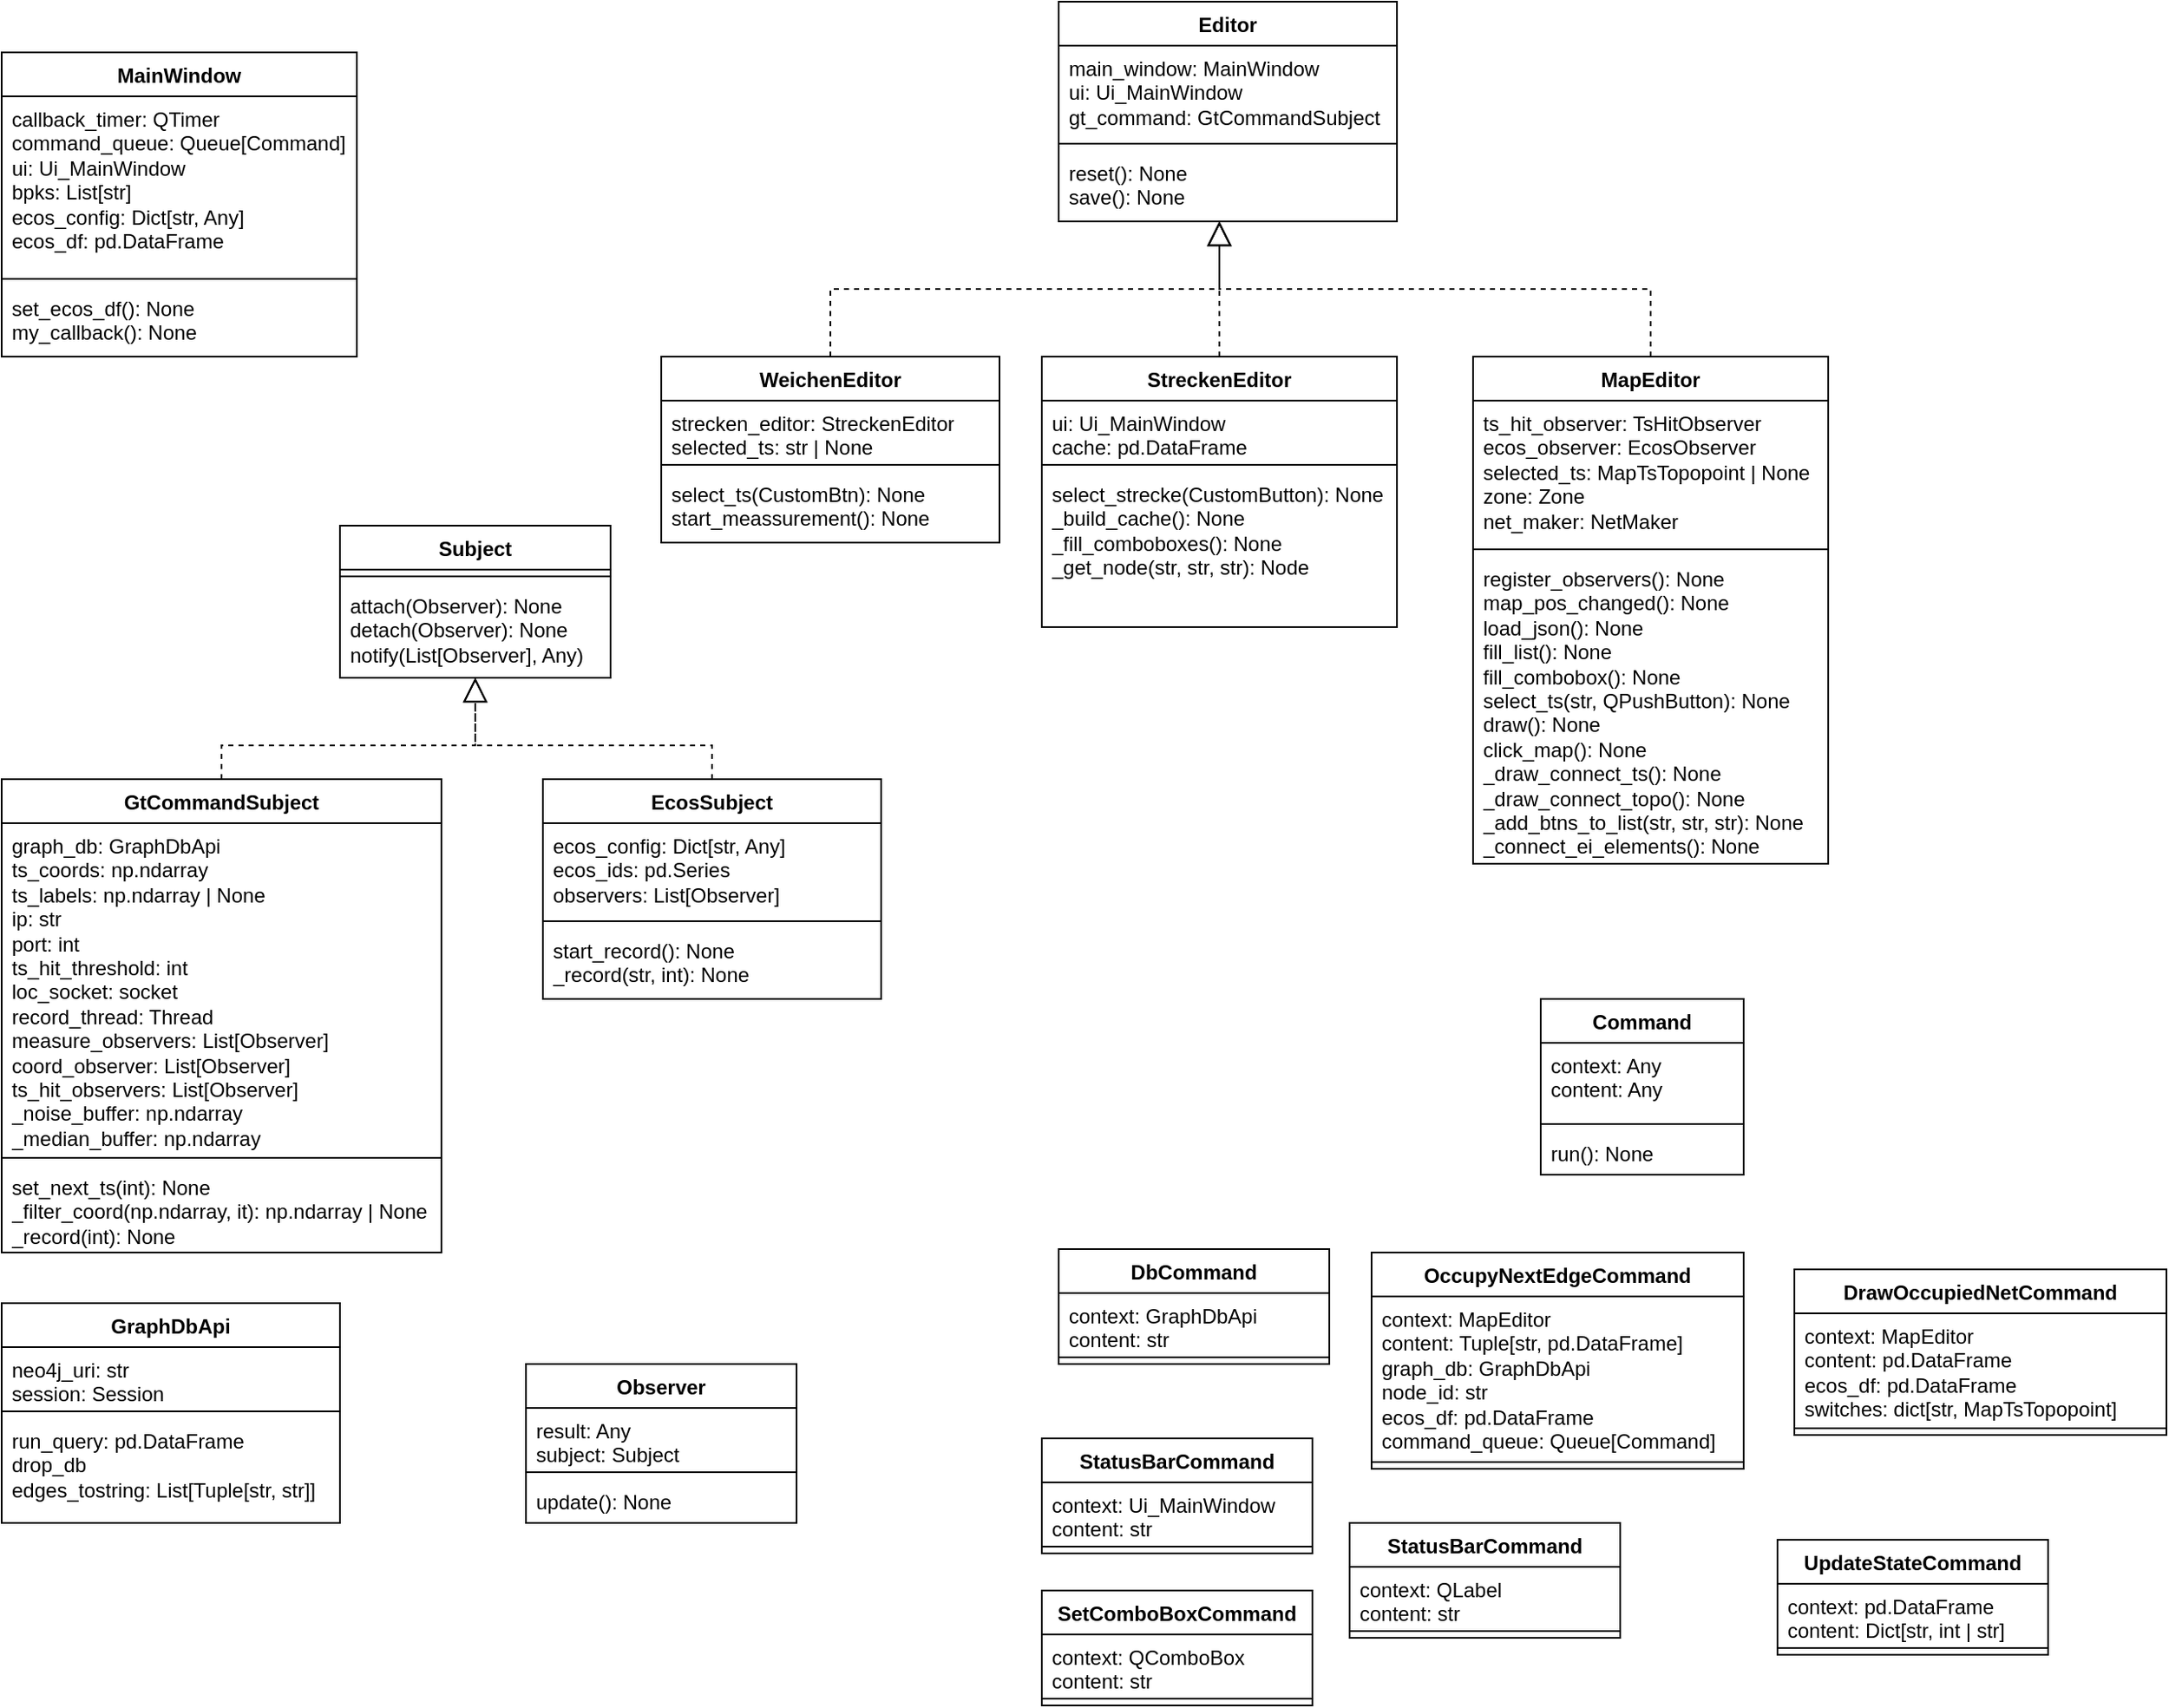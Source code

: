 <mxfile version="22.1.21" type="github">
  <diagram id="C5RBs43oDa-KdzZeNtuy" name="Page-1">
    <mxGraphModel dx="1418" dy="743" grid="1" gridSize="10" guides="1" tooltips="1" connect="1" arrows="1" fold="1" page="1" pageScale="1" pageWidth="827" pageHeight="1169" math="0" shadow="0">
      <root>
        <mxCell id="WIyWlLk6GJQsqaUBKTNV-0" />
        <mxCell id="WIyWlLk6GJQsqaUBKTNV-1" parent="WIyWlLk6GJQsqaUBKTNV-0" />
        <mxCell id="AQtNqByRrbC6djsVxBHW-5" value="GraphDbApi" style="swimlane;fontStyle=1;align=center;verticalAlign=top;childLayout=stackLayout;horizontal=1;startSize=26;horizontalStack=0;resizeParent=1;resizeParentMax=0;resizeLast=0;collapsible=1;marginBottom=0;whiteSpace=wrap;html=1;" parent="WIyWlLk6GJQsqaUBKTNV-1" vertex="1">
          <mxGeometry x="30" y="780" width="200" height="130" as="geometry" />
        </mxCell>
        <mxCell id="AQtNqByRrbC6djsVxBHW-6" value="neo4j_uri: str&lt;br&gt;session: Session" style="text;strokeColor=none;fillColor=none;align=left;verticalAlign=top;spacingLeft=4;spacingRight=4;overflow=hidden;rotatable=0;points=[[0,0.5],[1,0.5]];portConstraint=eastwest;whiteSpace=wrap;html=1;" parent="AQtNqByRrbC6djsVxBHW-5" vertex="1">
          <mxGeometry y="26" width="200" height="34" as="geometry" />
        </mxCell>
        <mxCell id="AQtNqByRrbC6djsVxBHW-7" value="" style="line;strokeWidth=1;fillColor=none;align=left;verticalAlign=middle;spacingTop=-1;spacingLeft=3;spacingRight=3;rotatable=0;labelPosition=right;points=[];portConstraint=eastwest;strokeColor=inherit;" parent="AQtNqByRrbC6djsVxBHW-5" vertex="1">
          <mxGeometry y="60" width="200" height="8" as="geometry" />
        </mxCell>
        <mxCell id="AQtNqByRrbC6djsVxBHW-8" value="run_query: pd.DataFrame&lt;br&gt;drop_db&lt;br&gt;edges_tostring: List[Tuple[str, str]]" style="text;strokeColor=none;fillColor=none;align=left;verticalAlign=top;spacingLeft=4;spacingRight=4;overflow=hidden;rotatable=0;points=[[0,0.5],[1,0.5]];portConstraint=eastwest;whiteSpace=wrap;html=1;" parent="AQtNqByRrbC6djsVxBHW-5" vertex="1">
          <mxGeometry y="68" width="200" height="62" as="geometry" />
        </mxCell>
        <mxCell id="AQtNqByRrbC6djsVxBHW-9" value="MainWindow" style="swimlane;fontStyle=1;align=center;verticalAlign=top;childLayout=stackLayout;horizontal=1;startSize=26;horizontalStack=0;resizeParent=1;resizeParentMax=0;resizeLast=0;collapsible=1;marginBottom=0;whiteSpace=wrap;html=1;" parent="WIyWlLk6GJQsqaUBKTNV-1" vertex="1">
          <mxGeometry x="30" y="40" width="210" height="180" as="geometry" />
        </mxCell>
        <mxCell id="AQtNqByRrbC6djsVxBHW-10" value="callback_timer: QTimer&lt;br&gt;command_queue: Queue[Command]&lt;br&gt;ui: Ui_MainWindow&lt;br&gt;bpks: List[str]&lt;br&gt;ecos_config: Dict[str, Any]&lt;br&gt;ecos_df: pd.DataFrame" style="text;strokeColor=none;fillColor=none;align=left;verticalAlign=top;spacingLeft=4;spacingRight=4;overflow=hidden;rotatable=0;points=[[0,0.5],[1,0.5]];portConstraint=eastwest;whiteSpace=wrap;html=1;" parent="AQtNqByRrbC6djsVxBHW-9" vertex="1">
          <mxGeometry y="26" width="210" height="104" as="geometry" />
        </mxCell>
        <mxCell id="AQtNqByRrbC6djsVxBHW-11" value="" style="line;strokeWidth=1;fillColor=none;align=left;verticalAlign=middle;spacingTop=-1;spacingLeft=3;spacingRight=3;rotatable=0;labelPosition=right;points=[];portConstraint=eastwest;strokeColor=inherit;" parent="AQtNqByRrbC6djsVxBHW-9" vertex="1">
          <mxGeometry y="130" width="210" height="8" as="geometry" />
        </mxCell>
        <mxCell id="AQtNqByRrbC6djsVxBHW-12" value="set_ecos_df(): None&lt;br&gt;my_callback(): None" style="text;strokeColor=none;fillColor=none;align=left;verticalAlign=top;spacingLeft=4;spacingRight=4;overflow=hidden;rotatable=0;points=[[0,0.5],[1,0.5]];portConstraint=eastwest;whiteSpace=wrap;html=1;" parent="AQtNqByRrbC6djsVxBHW-9" vertex="1">
          <mxGeometry y="138" width="210" height="42" as="geometry" />
        </mxCell>
        <mxCell id="AQtNqByRrbC6djsVxBHW-13" value="Command" style="swimlane;fontStyle=1;align=center;verticalAlign=top;childLayout=stackLayout;horizontal=1;startSize=26;horizontalStack=0;resizeParent=1;resizeParentMax=0;resizeLast=0;collapsible=1;marginBottom=0;whiteSpace=wrap;html=1;" parent="WIyWlLk6GJQsqaUBKTNV-1" vertex="1">
          <mxGeometry x="940" y="600" width="120" height="104" as="geometry" />
        </mxCell>
        <mxCell id="AQtNqByRrbC6djsVxBHW-14" value="context: Any&lt;br&gt;content: Any" style="text;strokeColor=none;fillColor=none;align=left;verticalAlign=top;spacingLeft=4;spacingRight=4;overflow=hidden;rotatable=0;points=[[0,0.5],[1,0.5]];portConstraint=eastwest;whiteSpace=wrap;html=1;" parent="AQtNqByRrbC6djsVxBHW-13" vertex="1">
          <mxGeometry y="26" width="120" height="44" as="geometry" />
        </mxCell>
        <mxCell id="AQtNqByRrbC6djsVxBHW-15" value="" style="line;strokeWidth=1;fillColor=none;align=left;verticalAlign=middle;spacingTop=-1;spacingLeft=3;spacingRight=3;rotatable=0;labelPosition=right;points=[];portConstraint=eastwest;strokeColor=inherit;" parent="AQtNqByRrbC6djsVxBHW-13" vertex="1">
          <mxGeometry y="70" width="120" height="8" as="geometry" />
        </mxCell>
        <mxCell id="AQtNqByRrbC6djsVxBHW-16" value="run(): None" style="text;strokeColor=none;fillColor=none;align=left;verticalAlign=top;spacingLeft=4;spacingRight=4;overflow=hidden;rotatable=0;points=[[0,0.5],[1,0.5]];portConstraint=eastwest;whiteSpace=wrap;html=1;" parent="AQtNqByRrbC6djsVxBHW-13" vertex="1">
          <mxGeometry y="78" width="120" height="26" as="geometry" />
        </mxCell>
        <mxCell id="AQtNqByRrbC6djsVxBHW-17" value="GtCommandSubject" style="swimlane;fontStyle=1;align=center;verticalAlign=top;childLayout=stackLayout;horizontal=1;startSize=26;horizontalStack=0;resizeParent=1;resizeParentMax=0;resizeLast=0;collapsible=1;marginBottom=0;whiteSpace=wrap;html=1;" parent="WIyWlLk6GJQsqaUBKTNV-1" vertex="1">
          <mxGeometry x="30" y="470" width="260" height="280" as="geometry" />
        </mxCell>
        <mxCell id="AQtNqByRrbC6djsVxBHW-18" value="graph_db: GraphDbApi&lt;br&gt;ts_coords: np.ndarray&lt;br&gt;ts_labels: np.ndarray | None&lt;br&gt;ip: str&lt;br&gt;port: int&lt;br&gt;ts_hit_threshold: int&lt;br&gt;loc_socket: socket&lt;br&gt;record_thread: Thread&lt;br&gt;measure_observers: List[Observer]&lt;br&gt;coord_observer: List[Observer]&lt;br&gt;ts_hit_observers: List[Observer]&lt;br&gt;_noise_buffer: np.ndarray&lt;br&gt;_median_buffer: np.ndarray" style="text;strokeColor=none;fillColor=none;align=left;verticalAlign=top;spacingLeft=4;spacingRight=4;overflow=hidden;rotatable=0;points=[[0,0.5],[1,0.5]];portConstraint=eastwest;whiteSpace=wrap;html=1;" parent="AQtNqByRrbC6djsVxBHW-17" vertex="1">
          <mxGeometry y="26" width="260" height="194" as="geometry" />
        </mxCell>
        <mxCell id="AQtNqByRrbC6djsVxBHW-19" value="" style="line;strokeWidth=1;fillColor=none;align=left;verticalAlign=middle;spacingTop=-1;spacingLeft=3;spacingRight=3;rotatable=0;labelPosition=right;points=[];portConstraint=eastwest;strokeColor=inherit;" parent="AQtNqByRrbC6djsVxBHW-17" vertex="1">
          <mxGeometry y="220" width="260" height="8" as="geometry" />
        </mxCell>
        <mxCell id="AQtNqByRrbC6djsVxBHW-20" value="set_next_ts(int): None&lt;br&gt;_filter_coord(np.ndarray, it): np.ndarray | None&lt;br&gt;_record(int): None" style="text;strokeColor=none;fillColor=none;align=left;verticalAlign=top;spacingLeft=4;spacingRight=4;overflow=hidden;rotatable=0;points=[[0,0.5],[1,0.5]];portConstraint=eastwest;whiteSpace=wrap;html=1;" parent="AQtNqByRrbC6djsVxBHW-17" vertex="1">
          <mxGeometry y="228" width="260" height="52" as="geometry" />
        </mxCell>
        <mxCell id="AQtNqByRrbC6djsVxBHW-21" value="EcosSubject" style="swimlane;fontStyle=1;align=center;verticalAlign=top;childLayout=stackLayout;horizontal=1;startSize=26;horizontalStack=0;resizeParent=1;resizeParentMax=0;resizeLast=0;collapsible=1;marginBottom=0;whiteSpace=wrap;html=1;" parent="WIyWlLk6GJQsqaUBKTNV-1" vertex="1">
          <mxGeometry x="350" y="470" width="200" height="130" as="geometry" />
        </mxCell>
        <mxCell id="AQtNqByRrbC6djsVxBHW-22" value="ecos_config: Dict[str, Any]&lt;br&gt;ecos_ids: pd.Series&lt;br&gt;observers: List[Observer]" style="text;strokeColor=none;fillColor=none;align=left;verticalAlign=top;spacingLeft=4;spacingRight=4;overflow=hidden;rotatable=0;points=[[0,0.5],[1,0.5]];portConstraint=eastwest;whiteSpace=wrap;html=1;" parent="AQtNqByRrbC6djsVxBHW-21" vertex="1">
          <mxGeometry y="26" width="200" height="54" as="geometry" />
        </mxCell>
        <mxCell id="AQtNqByRrbC6djsVxBHW-23" value="" style="line;strokeWidth=1;fillColor=none;align=left;verticalAlign=middle;spacingTop=-1;spacingLeft=3;spacingRight=3;rotatable=0;labelPosition=right;points=[];portConstraint=eastwest;strokeColor=inherit;" parent="AQtNqByRrbC6djsVxBHW-21" vertex="1">
          <mxGeometry y="80" width="200" height="8" as="geometry" />
        </mxCell>
        <mxCell id="AQtNqByRrbC6djsVxBHW-24" value="start_record(): None&lt;br&gt;_record(str, int): None" style="text;strokeColor=none;fillColor=none;align=left;verticalAlign=top;spacingLeft=4;spacingRight=4;overflow=hidden;rotatable=0;points=[[0,0.5],[1,0.5]];portConstraint=eastwest;whiteSpace=wrap;html=1;" parent="AQtNqByRrbC6djsVxBHW-21" vertex="1">
          <mxGeometry y="88" width="200" height="42" as="geometry" />
        </mxCell>
        <mxCell id="AQtNqByRrbC6djsVxBHW-25" value="WeichenEditor" style="swimlane;fontStyle=1;align=center;verticalAlign=top;childLayout=stackLayout;horizontal=1;startSize=26;horizontalStack=0;resizeParent=1;resizeParentMax=0;resizeLast=0;collapsible=1;marginBottom=0;whiteSpace=wrap;html=1;" parent="WIyWlLk6GJQsqaUBKTNV-1" vertex="1">
          <mxGeometry x="420" y="220" width="200" height="110" as="geometry" />
        </mxCell>
        <mxCell id="AQtNqByRrbC6djsVxBHW-26" value="strecken_editor: StreckenEditor&lt;br&gt;selected_ts: str | None" style="text;strokeColor=none;fillColor=none;align=left;verticalAlign=top;spacingLeft=4;spacingRight=4;overflow=hidden;rotatable=0;points=[[0,0.5],[1,0.5]];portConstraint=eastwest;whiteSpace=wrap;html=1;" parent="AQtNqByRrbC6djsVxBHW-25" vertex="1">
          <mxGeometry y="26" width="200" height="34" as="geometry" />
        </mxCell>
        <mxCell id="AQtNqByRrbC6djsVxBHW-27" value="" style="line;strokeWidth=1;fillColor=none;align=left;verticalAlign=middle;spacingTop=-1;spacingLeft=3;spacingRight=3;rotatable=0;labelPosition=right;points=[];portConstraint=eastwest;strokeColor=inherit;" parent="AQtNqByRrbC6djsVxBHW-25" vertex="1">
          <mxGeometry y="60" width="200" height="8" as="geometry" />
        </mxCell>
        <mxCell id="AQtNqByRrbC6djsVxBHW-28" value="select_ts(CustomBtn): None&lt;br&gt;start_meassurement(): None" style="text;strokeColor=none;fillColor=none;align=left;verticalAlign=top;spacingLeft=4;spacingRight=4;overflow=hidden;rotatable=0;points=[[0,0.5],[1,0.5]];portConstraint=eastwest;whiteSpace=wrap;html=1;" parent="AQtNqByRrbC6djsVxBHW-25" vertex="1">
          <mxGeometry y="68" width="200" height="42" as="geometry" />
        </mxCell>
        <mxCell id="AQtNqByRrbC6djsVxBHW-29" value="MapEditor" style="swimlane;fontStyle=1;align=center;verticalAlign=top;childLayout=stackLayout;horizontal=1;startSize=26;horizontalStack=0;resizeParent=1;resizeParentMax=0;resizeLast=0;collapsible=1;marginBottom=0;whiteSpace=wrap;html=1;" parent="WIyWlLk6GJQsqaUBKTNV-1" vertex="1">
          <mxGeometry x="900" y="220" width="210" height="300" as="geometry" />
        </mxCell>
        <mxCell id="AQtNqByRrbC6djsVxBHW-30" value="ts_hit_observer: TsHitObserver&lt;br&gt;ecos_observer: EcosObserver&lt;br&gt;selected_ts: MapTsTopopoint | None&lt;br&gt;zone: Zone&lt;br&gt;net_maker: NetMaker" style="text;strokeColor=none;fillColor=none;align=left;verticalAlign=top;spacingLeft=4;spacingRight=4;overflow=hidden;rotatable=0;points=[[0,0.5],[1,0.5]];portConstraint=eastwest;whiteSpace=wrap;html=1;" parent="AQtNqByRrbC6djsVxBHW-29" vertex="1">
          <mxGeometry y="26" width="210" height="84" as="geometry" />
        </mxCell>
        <mxCell id="AQtNqByRrbC6djsVxBHW-31" value="" style="line;strokeWidth=1;fillColor=none;align=left;verticalAlign=middle;spacingTop=-1;spacingLeft=3;spacingRight=3;rotatable=0;labelPosition=right;points=[];portConstraint=eastwest;strokeColor=inherit;" parent="AQtNqByRrbC6djsVxBHW-29" vertex="1">
          <mxGeometry y="110" width="210" height="8" as="geometry" />
        </mxCell>
        <mxCell id="AQtNqByRrbC6djsVxBHW-32" value="register_observers(): None&lt;br&gt;map_pos_changed(): None&lt;br&gt;load_json(): None&lt;br&gt;fill_list(): None&lt;br&gt;fill_combobox(): None&lt;br&gt;select_ts(str, QPushButton): None&lt;br&gt;draw(): None&lt;br&gt;click_map(): None&lt;br&gt;_draw_connect_ts(): None&lt;br&gt;_draw_connect_topo(): None&lt;br&gt;_add_btns_to_list(str, str, str): None&lt;br&gt;_connect_ei_elements(): None" style="text;strokeColor=none;fillColor=none;align=left;verticalAlign=top;spacingLeft=4;spacingRight=4;overflow=hidden;rotatable=0;points=[[0,0.5],[1,0.5]];portConstraint=eastwest;whiteSpace=wrap;html=1;" parent="AQtNqByRrbC6djsVxBHW-29" vertex="1">
          <mxGeometry y="118" width="210" height="182" as="geometry" />
        </mxCell>
        <mxCell id="AQtNqByRrbC6djsVxBHW-33" value="StreckenEditor" style="swimlane;fontStyle=1;align=center;verticalAlign=top;childLayout=stackLayout;horizontal=1;startSize=26;horizontalStack=0;resizeParent=1;resizeParentMax=0;resizeLast=0;collapsible=1;marginBottom=0;whiteSpace=wrap;html=1;" parent="WIyWlLk6GJQsqaUBKTNV-1" vertex="1">
          <mxGeometry x="645" y="220" width="210" height="160" as="geometry" />
        </mxCell>
        <mxCell id="AQtNqByRrbC6djsVxBHW-34" value="ui: Ui_MainWindow&lt;br&gt;cache: pd.DataFrame&lt;br&gt;" style="text;strokeColor=none;fillColor=none;align=left;verticalAlign=top;spacingLeft=4;spacingRight=4;overflow=hidden;rotatable=0;points=[[0,0.5],[1,0.5]];portConstraint=eastwest;whiteSpace=wrap;html=1;" parent="AQtNqByRrbC6djsVxBHW-33" vertex="1">
          <mxGeometry y="26" width="210" height="34" as="geometry" />
        </mxCell>
        <mxCell id="AQtNqByRrbC6djsVxBHW-35" value="" style="line;strokeWidth=1;fillColor=none;align=left;verticalAlign=middle;spacingTop=-1;spacingLeft=3;spacingRight=3;rotatable=0;labelPosition=right;points=[];portConstraint=eastwest;strokeColor=inherit;" parent="AQtNqByRrbC6djsVxBHW-33" vertex="1">
          <mxGeometry y="60" width="210" height="8" as="geometry" />
        </mxCell>
        <mxCell id="AQtNqByRrbC6djsVxBHW-36" value="select_strecke(CustomButton): None&lt;br&gt;_build_cache(): None&lt;br&gt;_fill_comboboxes(): None&lt;br&gt;_get_node(str, str, str): Node" style="text;strokeColor=none;fillColor=none;align=left;verticalAlign=top;spacingLeft=4;spacingRight=4;overflow=hidden;rotatable=0;points=[[0,0.5],[1,0.5]];portConstraint=eastwest;whiteSpace=wrap;html=1;" parent="AQtNqByRrbC6djsVxBHW-33" vertex="1">
          <mxGeometry y="68" width="210" height="92" as="geometry" />
        </mxCell>
        <mxCell id="AQtNqByRrbC6djsVxBHW-37" value="Subject" style="swimlane;fontStyle=1;align=center;verticalAlign=top;childLayout=stackLayout;horizontal=1;startSize=26;horizontalStack=0;resizeParent=1;resizeParentMax=0;resizeLast=0;collapsible=1;marginBottom=0;whiteSpace=wrap;html=1;" parent="WIyWlLk6GJQsqaUBKTNV-1" vertex="1">
          <mxGeometry x="230" y="320" width="160" height="90" as="geometry" />
        </mxCell>
        <mxCell id="AQtNqByRrbC6djsVxBHW-39" value="" style="line;strokeWidth=1;fillColor=none;align=left;verticalAlign=middle;spacingTop=-1;spacingLeft=3;spacingRight=3;rotatable=0;labelPosition=right;points=[];portConstraint=eastwest;strokeColor=inherit;" parent="AQtNqByRrbC6djsVxBHW-37" vertex="1">
          <mxGeometry y="26" width="160" height="8" as="geometry" />
        </mxCell>
        <mxCell id="AQtNqByRrbC6djsVxBHW-40" value="attach(Observer): None&lt;br&gt;detach(Observer): None&lt;br&gt;notify(List[Observer], Any)" style="text;strokeColor=none;fillColor=none;align=left;verticalAlign=top;spacingLeft=4;spacingRight=4;overflow=hidden;rotatable=0;points=[[0,0.5],[1,0.5]];portConstraint=eastwest;whiteSpace=wrap;html=1;" parent="AQtNqByRrbC6djsVxBHW-37" vertex="1">
          <mxGeometry y="34" width="160" height="56" as="geometry" />
        </mxCell>
        <mxCell id="AQtNqByRrbC6djsVxBHW-41" value="Observer" style="swimlane;fontStyle=1;align=center;verticalAlign=top;childLayout=stackLayout;horizontal=1;startSize=26;horizontalStack=0;resizeParent=1;resizeParentMax=0;resizeLast=0;collapsible=1;marginBottom=0;whiteSpace=wrap;html=1;" parent="WIyWlLk6GJQsqaUBKTNV-1" vertex="1">
          <mxGeometry x="340" y="816" width="160" height="94" as="geometry" />
        </mxCell>
        <mxCell id="AQtNqByRrbC6djsVxBHW-42" value="result: Any&lt;br&gt;subject: Subject" style="text;strokeColor=none;fillColor=none;align=left;verticalAlign=top;spacingLeft=4;spacingRight=4;overflow=hidden;rotatable=0;points=[[0,0.5],[1,0.5]];portConstraint=eastwest;whiteSpace=wrap;html=1;" parent="AQtNqByRrbC6djsVxBHW-41" vertex="1">
          <mxGeometry y="26" width="160" height="34" as="geometry" />
        </mxCell>
        <mxCell id="AQtNqByRrbC6djsVxBHW-43" value="" style="line;strokeWidth=1;fillColor=none;align=left;verticalAlign=middle;spacingTop=-1;spacingLeft=3;spacingRight=3;rotatable=0;labelPosition=right;points=[];portConstraint=eastwest;strokeColor=inherit;" parent="AQtNqByRrbC6djsVxBHW-41" vertex="1">
          <mxGeometry y="60" width="160" height="8" as="geometry" />
        </mxCell>
        <mxCell id="AQtNqByRrbC6djsVxBHW-44" value="update(): None" style="text;strokeColor=none;fillColor=none;align=left;verticalAlign=top;spacingLeft=4;spacingRight=4;overflow=hidden;rotatable=0;points=[[0,0.5],[1,0.5]];portConstraint=eastwest;whiteSpace=wrap;html=1;" parent="AQtNqByRrbC6djsVxBHW-41" vertex="1">
          <mxGeometry y="68" width="160" height="26" as="geometry" />
        </mxCell>
        <mxCell id="AQtNqByRrbC6djsVxBHW-45" value="" style="endArrow=block;dashed=1;endFill=0;endSize=12;html=1;rounded=0;exitX=0.5;exitY=0;exitDx=0;exitDy=0;" parent="WIyWlLk6GJQsqaUBKTNV-1" source="AQtNqByRrbC6djsVxBHW-17" edge="1">
          <mxGeometry width="160" relative="1" as="geometry">
            <mxPoint x="130" y="450" as="sourcePoint" />
            <mxPoint x="310" y="410" as="targetPoint" />
            <Array as="points">
              <mxPoint x="160" y="450" />
              <mxPoint x="310" y="450" />
            </Array>
          </mxGeometry>
        </mxCell>
        <mxCell id="AQtNqByRrbC6djsVxBHW-46" value="" style="endArrow=block;dashed=1;endFill=0;endSize=12;html=1;rounded=0;exitX=0.5;exitY=0;exitDx=0;exitDy=0;" parent="WIyWlLk6GJQsqaUBKTNV-1" source="AQtNqByRrbC6djsVxBHW-21" edge="1">
          <mxGeometry width="160" relative="1" as="geometry">
            <mxPoint x="170" y="480" as="sourcePoint" />
            <mxPoint x="310" y="410" as="targetPoint" />
            <Array as="points">
              <mxPoint x="450" y="450" />
              <mxPoint x="310" y="450" />
            </Array>
          </mxGeometry>
        </mxCell>
        <mxCell id="AQtNqByRrbC6djsVxBHW-47" value="Editor" style="swimlane;fontStyle=1;align=center;verticalAlign=top;childLayout=stackLayout;horizontal=1;startSize=26;horizontalStack=0;resizeParent=1;resizeParentMax=0;resizeLast=0;collapsible=1;marginBottom=0;whiteSpace=wrap;html=1;" parent="WIyWlLk6GJQsqaUBKTNV-1" vertex="1">
          <mxGeometry x="655" y="10" width="200" height="130" as="geometry" />
        </mxCell>
        <mxCell id="AQtNqByRrbC6djsVxBHW-48" value="main_window: MainWindow&lt;br&gt;ui: Ui_MainWindow&lt;br&gt;gt_command: GtCommandSubject" style="text;strokeColor=none;fillColor=none;align=left;verticalAlign=top;spacingLeft=4;spacingRight=4;overflow=hidden;rotatable=0;points=[[0,0.5],[1,0.5]];portConstraint=eastwest;whiteSpace=wrap;html=1;" parent="AQtNqByRrbC6djsVxBHW-47" vertex="1">
          <mxGeometry y="26" width="200" height="54" as="geometry" />
        </mxCell>
        <mxCell id="AQtNqByRrbC6djsVxBHW-49" value="" style="line;strokeWidth=1;fillColor=none;align=left;verticalAlign=middle;spacingTop=-1;spacingLeft=3;spacingRight=3;rotatable=0;labelPosition=right;points=[];portConstraint=eastwest;strokeColor=inherit;" parent="AQtNqByRrbC6djsVxBHW-47" vertex="1">
          <mxGeometry y="80" width="200" height="8" as="geometry" />
        </mxCell>
        <mxCell id="AQtNqByRrbC6djsVxBHW-50" value="reset(): None&lt;br&gt;save(): None" style="text;strokeColor=none;fillColor=none;align=left;verticalAlign=top;spacingLeft=4;spacingRight=4;overflow=hidden;rotatable=0;points=[[0,0.5],[1,0.5]];portConstraint=eastwest;whiteSpace=wrap;html=1;" parent="AQtNqByRrbC6djsVxBHW-47" vertex="1">
          <mxGeometry y="88" width="200" height="42" as="geometry" />
        </mxCell>
        <mxCell id="AQtNqByRrbC6djsVxBHW-51" value="" style="endArrow=block;dashed=1;endFill=0;endSize=12;html=1;rounded=0;exitX=0.5;exitY=0;exitDx=0;exitDy=0;" parent="WIyWlLk6GJQsqaUBKTNV-1" source="AQtNqByRrbC6djsVxBHW-25" edge="1">
          <mxGeometry width="160" relative="1" as="geometry">
            <mxPoint x="560" y="200" as="sourcePoint" />
            <mxPoint x="750" y="140" as="targetPoint" />
            <Array as="points">
              <mxPoint x="520" y="180" />
              <mxPoint x="750" y="180" />
            </Array>
          </mxGeometry>
        </mxCell>
        <mxCell id="AQtNqByRrbC6djsVxBHW-52" value="" style="endArrow=block;dashed=1;endFill=0;endSize=12;html=1;rounded=0;exitX=0.5;exitY=0;exitDx=0;exitDy=0;" parent="WIyWlLk6GJQsqaUBKTNV-1" source="AQtNqByRrbC6djsVxBHW-33" edge="1">
          <mxGeometry width="160" relative="1" as="geometry">
            <mxPoint x="820" y="180" as="sourcePoint" />
            <mxPoint x="750" y="140" as="targetPoint" />
          </mxGeometry>
        </mxCell>
        <mxCell id="AQtNqByRrbC6djsVxBHW-53" value="" style="endArrow=block;dashed=1;endFill=0;endSize=12;html=1;rounded=0;exitX=0.5;exitY=0;exitDx=0;exitDy=0;" parent="WIyWlLk6GJQsqaUBKTNV-1" source="AQtNqByRrbC6djsVxBHW-29" edge="1">
          <mxGeometry width="160" relative="1" as="geometry">
            <mxPoint x="990" y="200" as="sourcePoint" />
            <mxPoint x="750" y="140" as="targetPoint" />
            <Array as="points">
              <mxPoint x="1005" y="180" />
              <mxPoint x="750" y="180" />
            </Array>
          </mxGeometry>
        </mxCell>
        <mxCell id="1g-inLHHgEO3LOKFMF7n-0" value="DbCommand" style="swimlane;fontStyle=1;align=center;verticalAlign=top;childLayout=stackLayout;horizontal=1;startSize=26;horizontalStack=0;resizeParent=1;resizeParentMax=0;resizeLast=0;collapsible=1;marginBottom=0;whiteSpace=wrap;html=1;" vertex="1" parent="WIyWlLk6GJQsqaUBKTNV-1">
          <mxGeometry x="655" y="748" width="160" height="68" as="geometry" />
        </mxCell>
        <mxCell id="1g-inLHHgEO3LOKFMF7n-1" value="context: GraphDbApi&lt;br&gt;content: str" style="text;strokeColor=none;fillColor=none;align=left;verticalAlign=top;spacingLeft=4;spacingRight=4;overflow=hidden;rotatable=0;points=[[0,0.5],[1,0.5]];portConstraint=eastwest;whiteSpace=wrap;html=1;" vertex="1" parent="1g-inLHHgEO3LOKFMF7n-0">
          <mxGeometry y="26" width="160" height="34" as="geometry" />
        </mxCell>
        <mxCell id="1g-inLHHgEO3LOKFMF7n-2" value="" style="line;strokeWidth=1;fillColor=none;align=left;verticalAlign=middle;spacingTop=-1;spacingLeft=3;spacingRight=3;rotatable=0;labelPosition=right;points=[];portConstraint=eastwest;strokeColor=inherit;" vertex="1" parent="1g-inLHHgEO3LOKFMF7n-0">
          <mxGeometry y="60" width="160" height="8" as="geometry" />
        </mxCell>
        <mxCell id="1g-inLHHgEO3LOKFMF7n-4" value="OccupyNextEdgeCommand" style="swimlane;fontStyle=1;align=center;verticalAlign=top;childLayout=stackLayout;horizontal=1;startSize=26;horizontalStack=0;resizeParent=1;resizeParentMax=0;resizeLast=0;collapsible=1;marginBottom=0;whiteSpace=wrap;html=1;" vertex="1" parent="WIyWlLk6GJQsqaUBKTNV-1">
          <mxGeometry x="840" y="750" width="220" height="128" as="geometry" />
        </mxCell>
        <mxCell id="1g-inLHHgEO3LOKFMF7n-5" value="context: MapEditor&lt;br&gt;content: Tuple[str, pd.DataFrame]&lt;br&gt;graph_db: GraphDbApi&lt;br&gt;node_id: str&lt;br&gt;ecos_df: pd.DataFrame&lt;br&gt;command_queue: Queue[Command]" style="text;strokeColor=none;fillColor=none;align=left;verticalAlign=top;spacingLeft=4;spacingRight=4;overflow=hidden;rotatable=0;points=[[0,0.5],[1,0.5]];portConstraint=eastwest;whiteSpace=wrap;html=1;" vertex="1" parent="1g-inLHHgEO3LOKFMF7n-4">
          <mxGeometry y="26" width="220" height="94" as="geometry" />
        </mxCell>
        <mxCell id="1g-inLHHgEO3LOKFMF7n-6" value="" style="line;strokeWidth=1;fillColor=none;align=left;verticalAlign=middle;spacingTop=-1;spacingLeft=3;spacingRight=3;rotatable=0;labelPosition=right;points=[];portConstraint=eastwest;strokeColor=inherit;" vertex="1" parent="1g-inLHHgEO3LOKFMF7n-4">
          <mxGeometry y="120" width="220" height="8" as="geometry" />
        </mxCell>
        <mxCell id="1g-inLHHgEO3LOKFMF7n-7" value="StatusBarCommand" style="swimlane;fontStyle=1;align=center;verticalAlign=top;childLayout=stackLayout;horizontal=1;startSize=26;horizontalStack=0;resizeParent=1;resizeParentMax=0;resizeLast=0;collapsible=1;marginBottom=0;whiteSpace=wrap;html=1;" vertex="1" parent="WIyWlLk6GJQsqaUBKTNV-1">
          <mxGeometry x="645" y="860" width="160" height="68" as="geometry" />
        </mxCell>
        <mxCell id="1g-inLHHgEO3LOKFMF7n-8" value="context: Ui_MainWindow&lt;br&gt;content: str" style="text;strokeColor=none;fillColor=none;align=left;verticalAlign=top;spacingLeft=4;spacingRight=4;overflow=hidden;rotatable=0;points=[[0,0.5],[1,0.5]];portConstraint=eastwest;whiteSpace=wrap;html=1;" vertex="1" parent="1g-inLHHgEO3LOKFMF7n-7">
          <mxGeometry y="26" width="160" height="34" as="geometry" />
        </mxCell>
        <mxCell id="1g-inLHHgEO3LOKFMF7n-9" value="" style="line;strokeWidth=1;fillColor=none;align=left;verticalAlign=middle;spacingTop=-1;spacingLeft=3;spacingRight=3;rotatable=0;labelPosition=right;points=[];portConstraint=eastwest;strokeColor=inherit;" vertex="1" parent="1g-inLHHgEO3LOKFMF7n-7">
          <mxGeometry y="60" width="160" height="8" as="geometry" />
        </mxCell>
        <mxCell id="1g-inLHHgEO3LOKFMF7n-10" value="StatusBarCommand" style="swimlane;fontStyle=1;align=center;verticalAlign=top;childLayout=stackLayout;horizontal=1;startSize=26;horizontalStack=0;resizeParent=1;resizeParentMax=0;resizeLast=0;collapsible=1;marginBottom=0;whiteSpace=wrap;html=1;" vertex="1" parent="WIyWlLk6GJQsqaUBKTNV-1">
          <mxGeometry x="827" y="910" width="160" height="68" as="geometry" />
        </mxCell>
        <mxCell id="1g-inLHHgEO3LOKFMF7n-11" value="context: QLabel&lt;br&gt;content: str" style="text;strokeColor=none;fillColor=none;align=left;verticalAlign=top;spacingLeft=4;spacingRight=4;overflow=hidden;rotatable=0;points=[[0,0.5],[1,0.5]];portConstraint=eastwest;whiteSpace=wrap;html=1;" vertex="1" parent="1g-inLHHgEO3LOKFMF7n-10">
          <mxGeometry y="26" width="160" height="34" as="geometry" />
        </mxCell>
        <mxCell id="1g-inLHHgEO3LOKFMF7n-12" value="" style="line;strokeWidth=1;fillColor=none;align=left;verticalAlign=middle;spacingTop=-1;spacingLeft=3;spacingRight=3;rotatable=0;labelPosition=right;points=[];portConstraint=eastwest;strokeColor=inherit;" vertex="1" parent="1g-inLHHgEO3LOKFMF7n-10">
          <mxGeometry y="60" width="160" height="8" as="geometry" />
        </mxCell>
        <mxCell id="1g-inLHHgEO3LOKFMF7n-13" value="SetComboBoxCommand" style="swimlane;fontStyle=1;align=center;verticalAlign=top;childLayout=stackLayout;horizontal=1;startSize=26;horizontalStack=0;resizeParent=1;resizeParentMax=0;resizeLast=0;collapsible=1;marginBottom=0;whiteSpace=wrap;html=1;" vertex="1" parent="WIyWlLk6GJQsqaUBKTNV-1">
          <mxGeometry x="645" y="950" width="160" height="68" as="geometry" />
        </mxCell>
        <mxCell id="1g-inLHHgEO3LOKFMF7n-14" value="context: QComboBox&lt;br&gt;content: str" style="text;strokeColor=none;fillColor=none;align=left;verticalAlign=top;spacingLeft=4;spacingRight=4;overflow=hidden;rotatable=0;points=[[0,0.5],[1,0.5]];portConstraint=eastwest;whiteSpace=wrap;html=1;" vertex="1" parent="1g-inLHHgEO3LOKFMF7n-13">
          <mxGeometry y="26" width="160" height="34" as="geometry" />
        </mxCell>
        <mxCell id="1g-inLHHgEO3LOKFMF7n-15" value="" style="line;strokeWidth=1;fillColor=none;align=left;verticalAlign=middle;spacingTop=-1;spacingLeft=3;spacingRight=3;rotatable=0;labelPosition=right;points=[];portConstraint=eastwest;strokeColor=inherit;" vertex="1" parent="1g-inLHHgEO3LOKFMF7n-13">
          <mxGeometry y="60" width="160" height="8" as="geometry" />
        </mxCell>
        <mxCell id="1g-inLHHgEO3LOKFMF7n-16" value="DrawOccupiedNetCommand" style="swimlane;fontStyle=1;align=center;verticalAlign=top;childLayout=stackLayout;horizontal=1;startSize=26;horizontalStack=0;resizeParent=1;resizeParentMax=0;resizeLast=0;collapsible=1;marginBottom=0;whiteSpace=wrap;html=1;" vertex="1" parent="WIyWlLk6GJQsqaUBKTNV-1">
          <mxGeometry x="1090" y="760" width="220" height="98" as="geometry" />
        </mxCell>
        <mxCell id="1g-inLHHgEO3LOKFMF7n-17" value="context: MapEditor&lt;br&gt;content: pd.DataFrame&lt;br&gt;ecos_df: pd.DataFrame&lt;br&gt;switches: dict[str, MapTsTopopoint]" style="text;strokeColor=none;fillColor=none;align=left;verticalAlign=top;spacingLeft=4;spacingRight=4;overflow=hidden;rotatable=0;points=[[0,0.5],[1,0.5]];portConstraint=eastwest;whiteSpace=wrap;html=1;" vertex="1" parent="1g-inLHHgEO3LOKFMF7n-16">
          <mxGeometry y="26" width="220" height="64" as="geometry" />
        </mxCell>
        <mxCell id="1g-inLHHgEO3LOKFMF7n-18" value="" style="line;strokeWidth=1;fillColor=none;align=left;verticalAlign=middle;spacingTop=-1;spacingLeft=3;spacingRight=3;rotatable=0;labelPosition=right;points=[];portConstraint=eastwest;strokeColor=inherit;" vertex="1" parent="1g-inLHHgEO3LOKFMF7n-16">
          <mxGeometry y="90" width="220" height="8" as="geometry" />
        </mxCell>
        <mxCell id="1g-inLHHgEO3LOKFMF7n-19" value="UpdateStateCommand" style="swimlane;fontStyle=1;align=center;verticalAlign=top;childLayout=stackLayout;horizontal=1;startSize=26;horizontalStack=0;resizeParent=1;resizeParentMax=0;resizeLast=0;collapsible=1;marginBottom=0;whiteSpace=wrap;html=1;" vertex="1" parent="WIyWlLk6GJQsqaUBKTNV-1">
          <mxGeometry x="1080" y="920" width="160" height="68" as="geometry" />
        </mxCell>
        <mxCell id="1g-inLHHgEO3LOKFMF7n-20" value="context: pd.DataFrame&lt;br&gt;content: Dict[str, int | str]" style="text;strokeColor=none;fillColor=none;align=left;verticalAlign=top;spacingLeft=4;spacingRight=4;overflow=hidden;rotatable=0;points=[[0,0.5],[1,0.5]];portConstraint=eastwest;whiteSpace=wrap;html=1;" vertex="1" parent="1g-inLHHgEO3LOKFMF7n-19">
          <mxGeometry y="26" width="160" height="34" as="geometry" />
        </mxCell>
        <mxCell id="1g-inLHHgEO3LOKFMF7n-21" value="" style="line;strokeWidth=1;fillColor=none;align=left;verticalAlign=middle;spacingTop=-1;spacingLeft=3;spacingRight=3;rotatable=0;labelPosition=right;points=[];portConstraint=eastwest;strokeColor=inherit;" vertex="1" parent="1g-inLHHgEO3LOKFMF7n-19">
          <mxGeometry y="60" width="160" height="8" as="geometry" />
        </mxCell>
      </root>
    </mxGraphModel>
  </diagram>
</mxfile>
